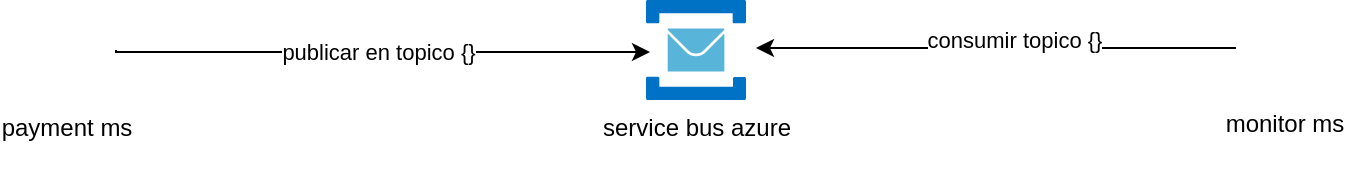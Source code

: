 <mxfile version="23.1.7" type="github">
  <diagram id="WI9T0HZ2pTsCkuznbFz-" name="Page-1">
    <mxGraphModel dx="2074" dy="738" grid="1" gridSize="10" guides="1" tooltips="1" connect="1" arrows="1" fold="1" page="1" pageScale="1" pageWidth="1169" pageHeight="827" math="0" shadow="0">
      <root>
        <mxCell id="0" />
        <mxCell id="1" parent="0" />
        <mxCell id="Jm16vt3uHQaVUnIaKJza-1" value="payment ms" style="shape=image;html=1;verticalAlign=top;verticalLabelPosition=bottom;labelBackgroundColor=#ffffff;imageAspect=0;aspect=fixed;image=https://cdn2.iconfinder.com/data/icons/boxicons-logos/24/bxl-spring-boot-128.png" vertex="1" parent="1">
          <mxGeometry x="270" y="120" width="50" height="50" as="geometry" />
        </mxCell>
        <mxCell id="Jm16vt3uHQaVUnIaKJza-2" value="monitor ms&lt;div&gt;&lt;br/&gt;&lt;/div&gt;" style="shape=image;html=1;verticalAlign=top;verticalLabelPosition=bottom;labelBackgroundColor=#ffffff;imageAspect=0;aspect=fixed;image=https://cdn2.iconfinder.com/data/icons/boxicons-logos/24/bxl-spring-boot-128.png" vertex="1" parent="1">
          <mxGeometry x="880" y="120" width="48" height="48" as="geometry" />
        </mxCell>
        <mxCell id="Jm16vt3uHQaVUnIaKJza-4" value="service bus azure" style="image;sketch=0;aspect=fixed;html=1;points=[];align=center;fontSize=12;image=img/lib/mscae/Service_Bus.svg;" vertex="1" parent="1">
          <mxGeometry x="585" y="120" width="50" height="50" as="geometry" />
        </mxCell>
        <mxCell id="Jm16vt3uHQaVUnIaKJza-6" style="edgeStyle=orthogonalEdgeStyle;rounded=0;orthogonalLoop=1;jettySize=auto;html=1;entryX=0.04;entryY=0.52;entryDx=0;entryDy=0;entryPerimeter=0;exitX=1;exitY=0.5;exitDx=0;exitDy=0;" edge="1" parent="1" source="Jm16vt3uHQaVUnIaKJza-1" target="Jm16vt3uHQaVUnIaKJza-4">
          <mxGeometry relative="1" as="geometry">
            <mxPoint x="480" y="390" as="sourcePoint" />
            <mxPoint x="546" y="145" as="targetPoint" />
            <Array as="points">
              <mxPoint x="320" y="146" />
            </Array>
          </mxGeometry>
        </mxCell>
        <mxCell id="Jm16vt3uHQaVUnIaKJza-7" value="publicar en topico {}" style="edgeLabel;html=1;align=center;verticalAlign=middle;resizable=0;points=[];" vertex="1" connectable="0" parent="Jm16vt3uHQaVUnIaKJza-6">
          <mxGeometry x="-0.015" relative="1" as="geometry">
            <mxPoint as="offset" />
          </mxGeometry>
        </mxCell>
        <mxCell id="Jm16vt3uHQaVUnIaKJza-12" style="edgeStyle=orthogonalEdgeStyle;rounded=0;orthogonalLoop=1;jettySize=auto;html=1;entryX=1.1;entryY=0.48;entryDx=0;entryDy=0;entryPerimeter=0;" edge="1" parent="1" source="Jm16vt3uHQaVUnIaKJza-2" target="Jm16vt3uHQaVUnIaKJza-4">
          <mxGeometry relative="1" as="geometry" />
        </mxCell>
        <mxCell id="Jm16vt3uHQaVUnIaKJza-13" value="consumir topico {}" style="edgeLabel;html=1;align=center;verticalAlign=middle;resizable=0;points=[];" vertex="1" connectable="0" parent="Jm16vt3uHQaVUnIaKJza-12">
          <mxGeometry x="-0.075" y="-4" relative="1" as="geometry">
            <mxPoint as="offset" />
          </mxGeometry>
        </mxCell>
      </root>
    </mxGraphModel>
  </diagram>
</mxfile>
